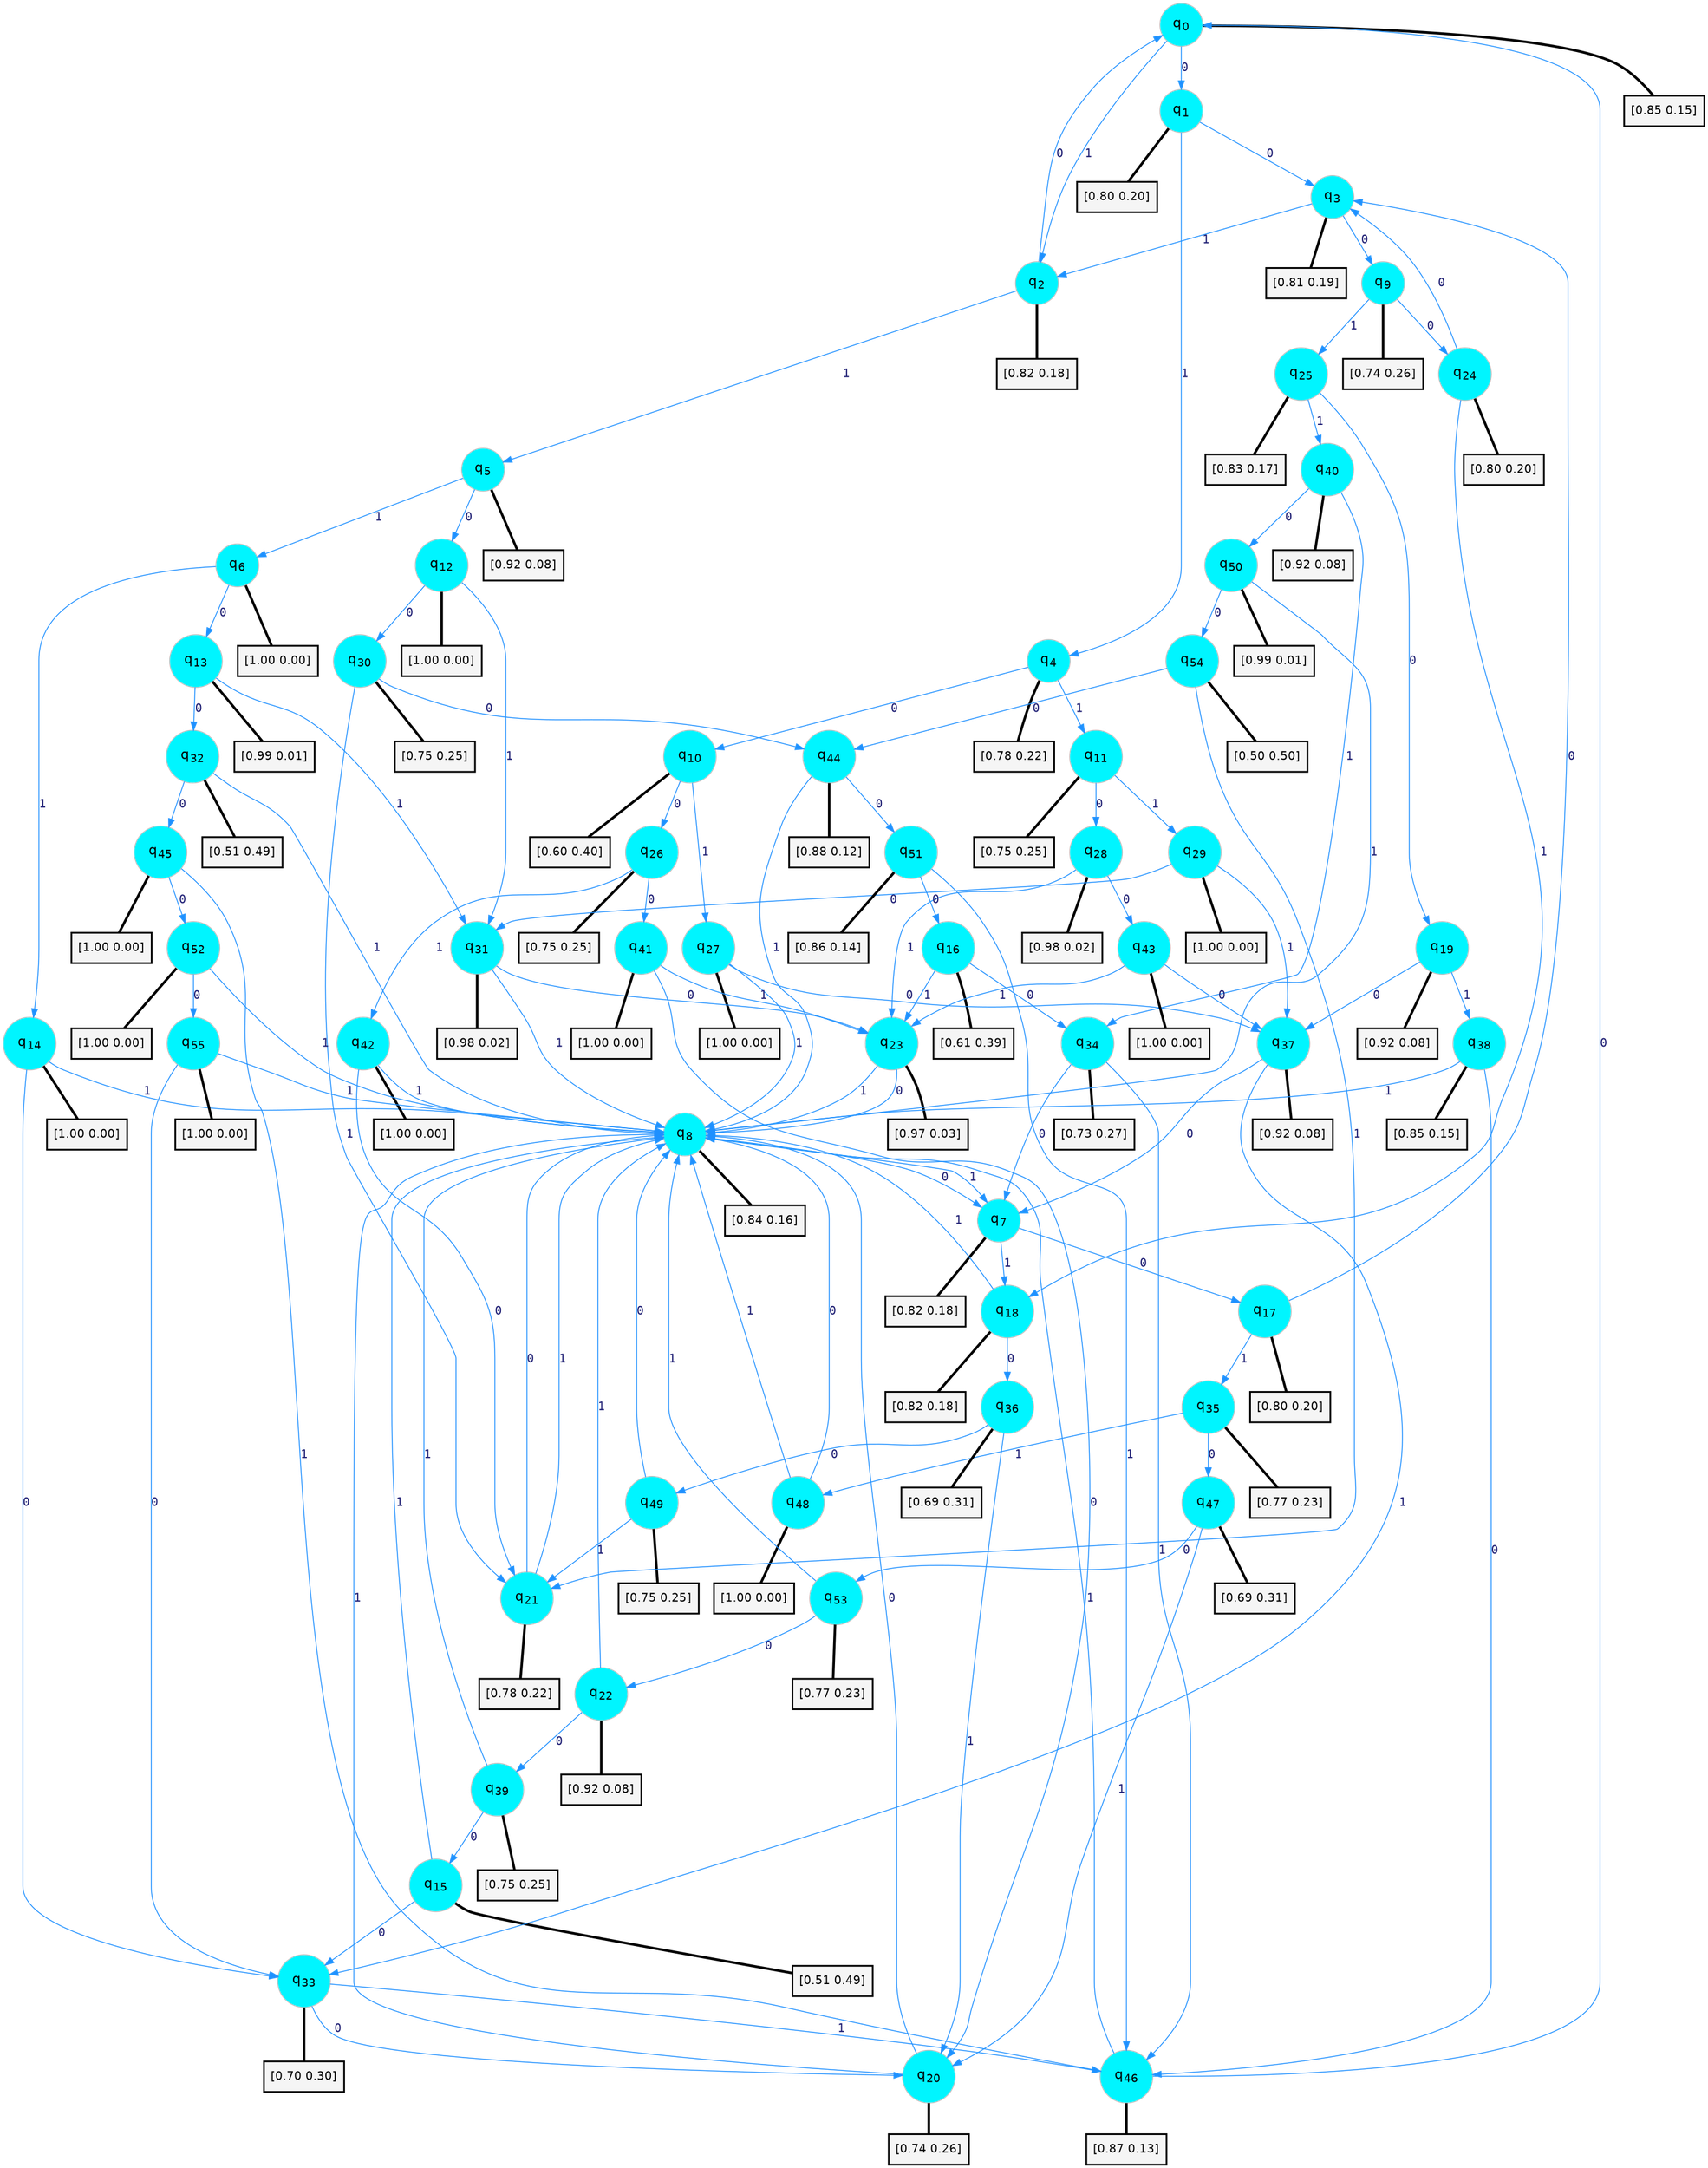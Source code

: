 digraph G {
graph [
bgcolor=transparent, dpi=300, rankdir=TD, size="40,25"];
node [
color=gray, fillcolor=turquoise1, fontcolor=black, fontname=Helvetica, fontsize=16, fontweight=bold, shape=circle, style=filled];
edge [
arrowsize=1, color=dodgerblue1, fontcolor=midnightblue, fontname=courier, fontweight=bold, penwidth=1, style=solid, weight=20];
0[label=<q<SUB>0</SUB>>];
1[label=<q<SUB>1</SUB>>];
2[label=<q<SUB>2</SUB>>];
3[label=<q<SUB>3</SUB>>];
4[label=<q<SUB>4</SUB>>];
5[label=<q<SUB>5</SUB>>];
6[label=<q<SUB>6</SUB>>];
7[label=<q<SUB>7</SUB>>];
8[label=<q<SUB>8</SUB>>];
9[label=<q<SUB>9</SUB>>];
10[label=<q<SUB>10</SUB>>];
11[label=<q<SUB>11</SUB>>];
12[label=<q<SUB>12</SUB>>];
13[label=<q<SUB>13</SUB>>];
14[label=<q<SUB>14</SUB>>];
15[label=<q<SUB>15</SUB>>];
16[label=<q<SUB>16</SUB>>];
17[label=<q<SUB>17</SUB>>];
18[label=<q<SUB>18</SUB>>];
19[label=<q<SUB>19</SUB>>];
20[label=<q<SUB>20</SUB>>];
21[label=<q<SUB>21</SUB>>];
22[label=<q<SUB>22</SUB>>];
23[label=<q<SUB>23</SUB>>];
24[label=<q<SUB>24</SUB>>];
25[label=<q<SUB>25</SUB>>];
26[label=<q<SUB>26</SUB>>];
27[label=<q<SUB>27</SUB>>];
28[label=<q<SUB>28</SUB>>];
29[label=<q<SUB>29</SUB>>];
30[label=<q<SUB>30</SUB>>];
31[label=<q<SUB>31</SUB>>];
32[label=<q<SUB>32</SUB>>];
33[label=<q<SUB>33</SUB>>];
34[label=<q<SUB>34</SUB>>];
35[label=<q<SUB>35</SUB>>];
36[label=<q<SUB>36</SUB>>];
37[label=<q<SUB>37</SUB>>];
38[label=<q<SUB>38</SUB>>];
39[label=<q<SUB>39</SUB>>];
40[label=<q<SUB>40</SUB>>];
41[label=<q<SUB>41</SUB>>];
42[label=<q<SUB>42</SUB>>];
43[label=<q<SUB>43</SUB>>];
44[label=<q<SUB>44</SUB>>];
45[label=<q<SUB>45</SUB>>];
46[label=<q<SUB>46</SUB>>];
47[label=<q<SUB>47</SUB>>];
48[label=<q<SUB>48</SUB>>];
49[label=<q<SUB>49</SUB>>];
50[label=<q<SUB>50</SUB>>];
51[label=<q<SUB>51</SUB>>];
52[label=<q<SUB>52</SUB>>];
53[label=<q<SUB>53</SUB>>];
54[label=<q<SUB>54</SUB>>];
55[label=<q<SUB>55</SUB>>];
56[label="[0.85 0.15]", shape=box,fontcolor=black, fontname=Helvetica, fontsize=14, penwidth=2, fillcolor=whitesmoke,color=black];
57[label="[0.80 0.20]", shape=box,fontcolor=black, fontname=Helvetica, fontsize=14, penwidth=2, fillcolor=whitesmoke,color=black];
58[label="[0.82 0.18]", shape=box,fontcolor=black, fontname=Helvetica, fontsize=14, penwidth=2, fillcolor=whitesmoke,color=black];
59[label="[0.81 0.19]", shape=box,fontcolor=black, fontname=Helvetica, fontsize=14, penwidth=2, fillcolor=whitesmoke,color=black];
60[label="[0.78 0.22]", shape=box,fontcolor=black, fontname=Helvetica, fontsize=14, penwidth=2, fillcolor=whitesmoke,color=black];
61[label="[0.92 0.08]", shape=box,fontcolor=black, fontname=Helvetica, fontsize=14, penwidth=2, fillcolor=whitesmoke,color=black];
62[label="[1.00 0.00]", shape=box,fontcolor=black, fontname=Helvetica, fontsize=14, penwidth=2, fillcolor=whitesmoke,color=black];
63[label="[0.82 0.18]", shape=box,fontcolor=black, fontname=Helvetica, fontsize=14, penwidth=2, fillcolor=whitesmoke,color=black];
64[label="[0.84 0.16]", shape=box,fontcolor=black, fontname=Helvetica, fontsize=14, penwidth=2, fillcolor=whitesmoke,color=black];
65[label="[0.74 0.26]", shape=box,fontcolor=black, fontname=Helvetica, fontsize=14, penwidth=2, fillcolor=whitesmoke,color=black];
66[label="[0.60 0.40]", shape=box,fontcolor=black, fontname=Helvetica, fontsize=14, penwidth=2, fillcolor=whitesmoke,color=black];
67[label="[0.75 0.25]", shape=box,fontcolor=black, fontname=Helvetica, fontsize=14, penwidth=2, fillcolor=whitesmoke,color=black];
68[label="[1.00 0.00]", shape=box,fontcolor=black, fontname=Helvetica, fontsize=14, penwidth=2, fillcolor=whitesmoke,color=black];
69[label="[0.99 0.01]", shape=box,fontcolor=black, fontname=Helvetica, fontsize=14, penwidth=2, fillcolor=whitesmoke,color=black];
70[label="[1.00 0.00]", shape=box,fontcolor=black, fontname=Helvetica, fontsize=14, penwidth=2, fillcolor=whitesmoke,color=black];
71[label="[0.51 0.49]", shape=box,fontcolor=black, fontname=Helvetica, fontsize=14, penwidth=2, fillcolor=whitesmoke,color=black];
72[label="[0.61 0.39]", shape=box,fontcolor=black, fontname=Helvetica, fontsize=14, penwidth=2, fillcolor=whitesmoke,color=black];
73[label="[0.80 0.20]", shape=box,fontcolor=black, fontname=Helvetica, fontsize=14, penwidth=2, fillcolor=whitesmoke,color=black];
74[label="[0.82 0.18]", shape=box,fontcolor=black, fontname=Helvetica, fontsize=14, penwidth=2, fillcolor=whitesmoke,color=black];
75[label="[0.92 0.08]", shape=box,fontcolor=black, fontname=Helvetica, fontsize=14, penwidth=2, fillcolor=whitesmoke,color=black];
76[label="[0.74 0.26]", shape=box,fontcolor=black, fontname=Helvetica, fontsize=14, penwidth=2, fillcolor=whitesmoke,color=black];
77[label="[0.78 0.22]", shape=box,fontcolor=black, fontname=Helvetica, fontsize=14, penwidth=2, fillcolor=whitesmoke,color=black];
78[label="[0.92 0.08]", shape=box,fontcolor=black, fontname=Helvetica, fontsize=14, penwidth=2, fillcolor=whitesmoke,color=black];
79[label="[0.97 0.03]", shape=box,fontcolor=black, fontname=Helvetica, fontsize=14, penwidth=2, fillcolor=whitesmoke,color=black];
80[label="[0.80 0.20]", shape=box,fontcolor=black, fontname=Helvetica, fontsize=14, penwidth=2, fillcolor=whitesmoke,color=black];
81[label="[0.83 0.17]", shape=box,fontcolor=black, fontname=Helvetica, fontsize=14, penwidth=2, fillcolor=whitesmoke,color=black];
82[label="[0.75 0.25]", shape=box,fontcolor=black, fontname=Helvetica, fontsize=14, penwidth=2, fillcolor=whitesmoke,color=black];
83[label="[1.00 0.00]", shape=box,fontcolor=black, fontname=Helvetica, fontsize=14, penwidth=2, fillcolor=whitesmoke,color=black];
84[label="[0.98 0.02]", shape=box,fontcolor=black, fontname=Helvetica, fontsize=14, penwidth=2, fillcolor=whitesmoke,color=black];
85[label="[1.00 0.00]", shape=box,fontcolor=black, fontname=Helvetica, fontsize=14, penwidth=2, fillcolor=whitesmoke,color=black];
86[label="[0.75 0.25]", shape=box,fontcolor=black, fontname=Helvetica, fontsize=14, penwidth=2, fillcolor=whitesmoke,color=black];
87[label="[0.98 0.02]", shape=box,fontcolor=black, fontname=Helvetica, fontsize=14, penwidth=2, fillcolor=whitesmoke,color=black];
88[label="[0.51 0.49]", shape=box,fontcolor=black, fontname=Helvetica, fontsize=14, penwidth=2, fillcolor=whitesmoke,color=black];
89[label="[0.70 0.30]", shape=box,fontcolor=black, fontname=Helvetica, fontsize=14, penwidth=2, fillcolor=whitesmoke,color=black];
90[label="[0.73 0.27]", shape=box,fontcolor=black, fontname=Helvetica, fontsize=14, penwidth=2, fillcolor=whitesmoke,color=black];
91[label="[0.77 0.23]", shape=box,fontcolor=black, fontname=Helvetica, fontsize=14, penwidth=2, fillcolor=whitesmoke,color=black];
92[label="[0.69 0.31]", shape=box,fontcolor=black, fontname=Helvetica, fontsize=14, penwidth=2, fillcolor=whitesmoke,color=black];
93[label="[0.92 0.08]", shape=box,fontcolor=black, fontname=Helvetica, fontsize=14, penwidth=2, fillcolor=whitesmoke,color=black];
94[label="[0.85 0.15]", shape=box,fontcolor=black, fontname=Helvetica, fontsize=14, penwidth=2, fillcolor=whitesmoke,color=black];
95[label="[0.75 0.25]", shape=box,fontcolor=black, fontname=Helvetica, fontsize=14, penwidth=2, fillcolor=whitesmoke,color=black];
96[label="[0.92 0.08]", shape=box,fontcolor=black, fontname=Helvetica, fontsize=14, penwidth=2, fillcolor=whitesmoke,color=black];
97[label="[1.00 0.00]", shape=box,fontcolor=black, fontname=Helvetica, fontsize=14, penwidth=2, fillcolor=whitesmoke,color=black];
98[label="[1.00 0.00]", shape=box,fontcolor=black, fontname=Helvetica, fontsize=14, penwidth=2, fillcolor=whitesmoke,color=black];
99[label="[1.00 0.00]", shape=box,fontcolor=black, fontname=Helvetica, fontsize=14, penwidth=2, fillcolor=whitesmoke,color=black];
100[label="[0.88 0.12]", shape=box,fontcolor=black, fontname=Helvetica, fontsize=14, penwidth=2, fillcolor=whitesmoke,color=black];
101[label="[1.00 0.00]", shape=box,fontcolor=black, fontname=Helvetica, fontsize=14, penwidth=2, fillcolor=whitesmoke,color=black];
102[label="[0.87 0.13]", shape=box,fontcolor=black, fontname=Helvetica, fontsize=14, penwidth=2, fillcolor=whitesmoke,color=black];
103[label="[0.69 0.31]", shape=box,fontcolor=black, fontname=Helvetica, fontsize=14, penwidth=2, fillcolor=whitesmoke,color=black];
104[label="[1.00 0.00]", shape=box,fontcolor=black, fontname=Helvetica, fontsize=14, penwidth=2, fillcolor=whitesmoke,color=black];
105[label="[0.75 0.25]", shape=box,fontcolor=black, fontname=Helvetica, fontsize=14, penwidth=2, fillcolor=whitesmoke,color=black];
106[label="[0.99 0.01]", shape=box,fontcolor=black, fontname=Helvetica, fontsize=14, penwidth=2, fillcolor=whitesmoke,color=black];
107[label="[0.86 0.14]", shape=box,fontcolor=black, fontname=Helvetica, fontsize=14, penwidth=2, fillcolor=whitesmoke,color=black];
108[label="[1.00 0.00]", shape=box,fontcolor=black, fontname=Helvetica, fontsize=14, penwidth=2, fillcolor=whitesmoke,color=black];
109[label="[0.77 0.23]", shape=box,fontcolor=black, fontname=Helvetica, fontsize=14, penwidth=2, fillcolor=whitesmoke,color=black];
110[label="[0.50 0.50]", shape=box,fontcolor=black, fontname=Helvetica, fontsize=14, penwidth=2, fillcolor=whitesmoke,color=black];
111[label="[1.00 0.00]", shape=box,fontcolor=black, fontname=Helvetica, fontsize=14, penwidth=2, fillcolor=whitesmoke,color=black];
0->1 [label=0];
0->2 [label=1];
0->56 [arrowhead=none, penwidth=3,color=black];
1->3 [label=0];
1->4 [label=1];
1->57 [arrowhead=none, penwidth=3,color=black];
2->0 [label=0];
2->5 [label=1];
2->58 [arrowhead=none, penwidth=3,color=black];
3->9 [label=0];
3->2 [label=1];
3->59 [arrowhead=none, penwidth=3,color=black];
4->10 [label=0];
4->11 [label=1];
4->60 [arrowhead=none, penwidth=3,color=black];
5->12 [label=0];
5->6 [label=1];
5->61 [arrowhead=none, penwidth=3,color=black];
6->13 [label=0];
6->14 [label=1];
6->62 [arrowhead=none, penwidth=3,color=black];
7->17 [label=0];
7->18 [label=1];
7->63 [arrowhead=none, penwidth=3,color=black];
8->7 [label=0];
8->7 [label=1];
8->64 [arrowhead=none, penwidth=3,color=black];
9->24 [label=0];
9->25 [label=1];
9->65 [arrowhead=none, penwidth=3,color=black];
10->26 [label=0];
10->27 [label=1];
10->66 [arrowhead=none, penwidth=3,color=black];
11->28 [label=0];
11->29 [label=1];
11->67 [arrowhead=none, penwidth=3,color=black];
12->30 [label=0];
12->31 [label=1];
12->68 [arrowhead=none, penwidth=3,color=black];
13->32 [label=0];
13->31 [label=1];
13->69 [arrowhead=none, penwidth=3,color=black];
14->33 [label=0];
14->8 [label=1];
14->70 [arrowhead=none, penwidth=3,color=black];
15->33 [label=0];
15->8 [label=1];
15->71 [arrowhead=none, penwidth=3,color=black];
16->34 [label=0];
16->23 [label=1];
16->72 [arrowhead=none, penwidth=3,color=black];
17->3 [label=0];
17->35 [label=1];
17->73 [arrowhead=none, penwidth=3,color=black];
18->36 [label=0];
18->8 [label=1];
18->74 [arrowhead=none, penwidth=3,color=black];
19->37 [label=0];
19->38 [label=1];
19->75 [arrowhead=none, penwidth=3,color=black];
20->8 [label=0];
20->8 [label=1];
20->76 [arrowhead=none, penwidth=3,color=black];
21->8 [label=0];
21->8 [label=1];
21->77 [arrowhead=none, penwidth=3,color=black];
22->39 [label=0];
22->8 [label=1];
22->78 [arrowhead=none, penwidth=3,color=black];
23->8 [label=0];
23->8 [label=1];
23->79 [arrowhead=none, penwidth=3,color=black];
24->3 [label=0];
24->18 [label=1];
24->80 [arrowhead=none, penwidth=3,color=black];
25->19 [label=0];
25->40 [label=1];
25->81 [arrowhead=none, penwidth=3,color=black];
26->41 [label=0];
26->42 [label=1];
26->82 [arrowhead=none, penwidth=3,color=black];
27->37 [label=0];
27->8 [label=1];
27->83 [arrowhead=none, penwidth=3,color=black];
28->43 [label=0];
28->23 [label=1];
28->84 [arrowhead=none, penwidth=3,color=black];
29->31 [label=0];
29->37 [label=1];
29->85 [arrowhead=none, penwidth=3,color=black];
30->44 [label=0];
30->21 [label=1];
30->86 [arrowhead=none, penwidth=3,color=black];
31->23 [label=0];
31->8 [label=1];
31->87 [arrowhead=none, penwidth=3,color=black];
32->45 [label=0];
32->8 [label=1];
32->88 [arrowhead=none, penwidth=3,color=black];
33->20 [label=0];
33->46 [label=1];
33->89 [arrowhead=none, penwidth=3,color=black];
34->7 [label=0];
34->46 [label=1];
34->90 [arrowhead=none, penwidth=3,color=black];
35->47 [label=0];
35->48 [label=1];
35->91 [arrowhead=none, penwidth=3,color=black];
36->49 [label=0];
36->20 [label=1];
36->92 [arrowhead=none, penwidth=3,color=black];
37->7 [label=0];
37->33 [label=1];
37->93 [arrowhead=none, penwidth=3,color=black];
38->46 [label=0];
38->8 [label=1];
38->94 [arrowhead=none, penwidth=3,color=black];
39->15 [label=0];
39->8 [label=1];
39->95 [arrowhead=none, penwidth=3,color=black];
40->50 [label=0];
40->34 [label=1];
40->96 [arrowhead=none, penwidth=3,color=black];
41->20 [label=0];
41->23 [label=1];
41->97 [arrowhead=none, penwidth=3,color=black];
42->21 [label=0];
42->8 [label=1];
42->98 [arrowhead=none, penwidth=3,color=black];
43->37 [label=0];
43->23 [label=1];
43->99 [arrowhead=none, penwidth=3,color=black];
44->51 [label=0];
44->8 [label=1];
44->100 [arrowhead=none, penwidth=3,color=black];
45->52 [label=0];
45->46 [label=1];
45->101 [arrowhead=none, penwidth=3,color=black];
46->0 [label=0];
46->8 [label=1];
46->102 [arrowhead=none, penwidth=3,color=black];
47->53 [label=0];
47->20 [label=1];
47->103 [arrowhead=none, penwidth=3,color=black];
48->8 [label=0];
48->8 [label=1];
48->104 [arrowhead=none, penwidth=3,color=black];
49->8 [label=0];
49->21 [label=1];
49->105 [arrowhead=none, penwidth=3,color=black];
50->54 [label=0];
50->8 [label=1];
50->106 [arrowhead=none, penwidth=3,color=black];
51->16 [label=0];
51->46 [label=1];
51->107 [arrowhead=none, penwidth=3,color=black];
52->55 [label=0];
52->8 [label=1];
52->108 [arrowhead=none, penwidth=3,color=black];
53->22 [label=0];
53->8 [label=1];
53->109 [arrowhead=none, penwidth=3,color=black];
54->44 [label=0];
54->21 [label=1];
54->110 [arrowhead=none, penwidth=3,color=black];
55->33 [label=0];
55->8 [label=1];
55->111 [arrowhead=none, penwidth=3,color=black];
}
